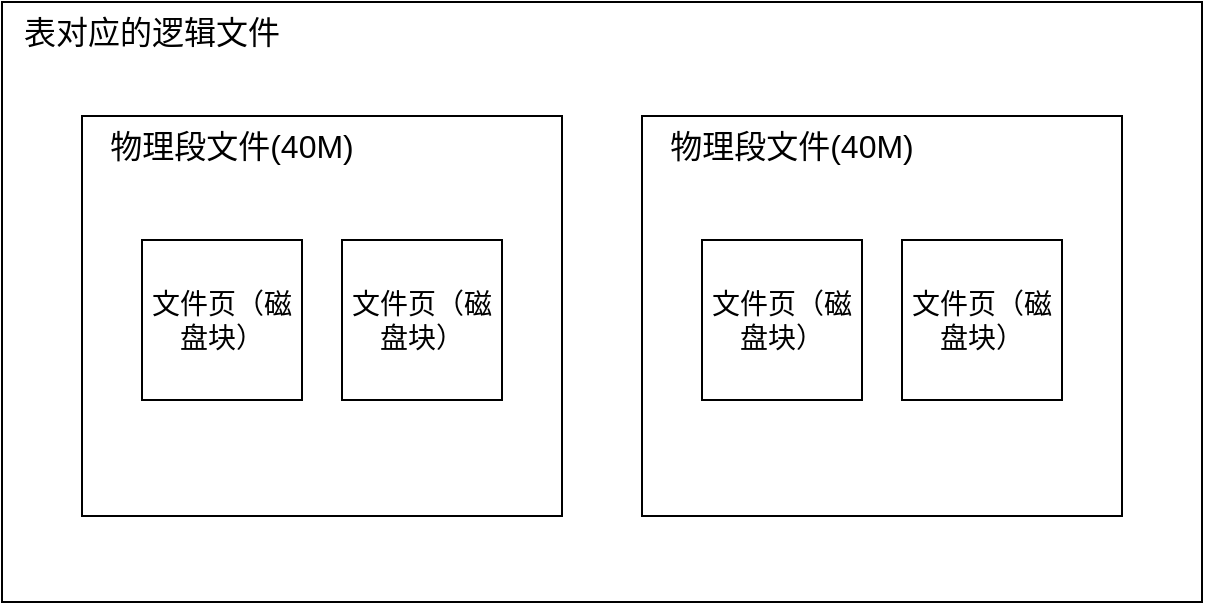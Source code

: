 <mxfile version="20.8.10" type="device" pages="3"><diagram id="6i-mTh_UH_TzNEjwoyA6" name="逻辑文件"><mxGraphModel dx="1050" dy="621" grid="1" gridSize="10" guides="1" tooltips="1" connect="1" arrows="1" fold="1" page="1" pageScale="1" pageWidth="827" pageHeight="1169" math="0" shadow="0"><root><mxCell id="0"/><mxCell id="1" parent="0"/><mxCell id="M5djaBZ4y7IaeSgmQGIt-1" value="" style="rounded=0;whiteSpace=wrap;html=1;fontSize=16;fillColor=none;" parent="1" vertex="1"><mxGeometry x="120" y="40" width="600" height="300" as="geometry"/></mxCell><mxCell id="M5djaBZ4y7IaeSgmQGIt-2" value="" style="rounded=0;whiteSpace=wrap;html=1;fontSize=16;fillColor=none;" parent="1" vertex="1"><mxGeometry x="160" y="97" width="240" height="200" as="geometry"/></mxCell><mxCell id="M5djaBZ4y7IaeSgmQGIt-4" value="&lt;font style=&quot;font-size: 14px;&quot;&gt;文件页（磁盘块）&lt;/font&gt;" style="whiteSpace=wrap;html=1;aspect=fixed;fontSize=14;fillColor=none;" parent="1" vertex="1"><mxGeometry x="190" y="159" width="80" height="80" as="geometry"/></mxCell><mxCell id="M5djaBZ4y7IaeSgmQGIt-5" value="文件页（磁盘块）" style="whiteSpace=wrap;html=1;aspect=fixed;fontSize=14;fillColor=none;" parent="1" vertex="1"><mxGeometry x="290" y="159" width="80" height="80" as="geometry"/></mxCell><mxCell id="M5djaBZ4y7IaeSgmQGIt-8" value="" style="rounded=0;whiteSpace=wrap;html=1;fontSize=16;fillColor=none;" parent="1" vertex="1"><mxGeometry x="440" y="97" width="240" height="200" as="geometry"/></mxCell><mxCell id="M5djaBZ4y7IaeSgmQGIt-9" value="文件页（磁盘块）" style="whiteSpace=wrap;html=1;aspect=fixed;fontSize=14;fillColor=none;" parent="1" vertex="1"><mxGeometry x="470" y="159" width="80" height="80" as="geometry"/></mxCell><mxCell id="M5djaBZ4y7IaeSgmQGIt-10" value="&lt;font style=&quot;font-size: 14px;&quot;&gt;文件页（磁盘块）&lt;/font&gt;" style="whiteSpace=wrap;html=1;aspect=fixed;fontSize=14;fillColor=none;" parent="1" vertex="1"><mxGeometry x="570" y="159" width="80" height="80" as="geometry"/></mxCell><mxCell id="M5djaBZ4y7IaeSgmQGIt-11" value="表对应的逻辑文件" style="text;html=1;strokeColor=none;fillColor=none;align=center;verticalAlign=middle;whiteSpace=wrap;rounded=0;fontSize=16;" parent="1" vertex="1"><mxGeometry x="120" y="40" width="150" height="30" as="geometry"/></mxCell><mxCell id="M5djaBZ4y7IaeSgmQGIt-13" value="物理段文件(40M)" style="text;html=1;strokeColor=none;fillColor=none;align=center;verticalAlign=middle;whiteSpace=wrap;rounded=0;fontSize=16;" parent="1" vertex="1"><mxGeometry x="160" y="97" width="150" height="30" as="geometry"/></mxCell><mxCell id="M5djaBZ4y7IaeSgmQGIt-14" value="物理段文件(40M)" style="text;html=1;strokeColor=none;fillColor=none;align=center;verticalAlign=middle;whiteSpace=wrap;rounded=0;fontSize=16;" parent="1" vertex="1"><mxGeometry x="440" y="97" width="150" height="30" as="geometry"/></mxCell></root></mxGraphModel></diagram><diagram name="文件页（磁盘块）" id="pijT4fY74vi2ZyaxPb9s"><mxGraphModel dx="1050" dy="621" grid="1" gridSize="10" guides="1" tooltips="1" connect="1" arrows="1" fold="1" page="1" pageScale="1" pageWidth="827" pageHeight="1169" math="0" shadow="0"><root><mxCell id="0"/><mxCell id="1" parent="0"/><mxCell id="1PJC9fqcD5t5pfv_9XOt-17" value="" style="group" parent="1" vertex="1" connectable="0"><mxGeometry x="254" y="280" width="320" height="320" as="geometry"/></mxCell><mxCell id="1PJC9fqcD5t5pfv_9XOt-1" value="" style="whiteSpace=wrap;html=1;aspect=fixed;fillColor=none;" parent="1PJC9fqcD5t5pfv_9XOt-17" vertex="1"><mxGeometry width="320" height="320" as="geometry"/></mxCell><mxCell id="1PJC9fqcD5t5pfv_9XOt-2" value="PageHeader" style="rounded=0;whiteSpace=wrap;html=1;fillColor=#f8cecc;fontSize=16;strokeColor=#b85450;" parent="1PJC9fqcD5t5pfv_9XOt-17" vertex="1"><mxGeometry width="120" height="40" as="geometry"/></mxCell><mxCell id="1PJC9fqcD5t5pfv_9XOt-3" value="Item0" style="rounded=0;whiteSpace=wrap;html=1;fontSize=16;fillColor=none;" parent="1PJC9fqcD5t5pfv_9XOt-17" vertex="1"><mxGeometry x="120" width="60" height="40" as="geometry"/></mxCell><mxCell id="1PJC9fqcD5t5pfv_9XOt-5" value="Item1" style="rounded=0;whiteSpace=wrap;html=1;fontSize=16;fillColor=none;" parent="1PJC9fqcD5t5pfv_9XOt-17" vertex="1"><mxGeometry x="180" width="60" height="40" as="geometry"/></mxCell><mxCell id="1PJC9fqcD5t5pfv_9XOt-6" value="Item2" style="rounded=0;whiteSpace=wrap;html=1;fontSize=16;fillColor=none;" parent="1PJC9fqcD5t5pfv_9XOt-17" vertex="1"><mxGeometry x="240" width="60" height="40" as="geometry"/></mxCell><mxCell id="1PJC9fqcD5t5pfv_9XOt-8" value="Special Space" style="rounded=0;whiteSpace=wrap;html=1;fillColor=#e1d5e7;fontSize=16;strokeColor=#9673a6;" parent="1PJC9fqcD5t5pfv_9XOt-17" vertex="1"><mxGeometry x="200" y="280" width="120" height="40" as="geometry"/></mxCell><mxCell id="1PJC9fqcD5t5pfv_9XOt-9" value="Tuple0" style="rounded=0;whiteSpace=wrap;html=1;fontSize=16;fillColor=none;" parent="1PJC9fqcD5t5pfv_9XOt-17" vertex="1"><mxGeometry x="140" y="280" width="60" height="40" as="geometry"/></mxCell><mxCell id="1PJC9fqcD5t5pfv_9XOt-14" style="edgeStyle=orthogonalEdgeStyle;curved=1;orthogonalLoop=1;jettySize=auto;html=1;exitX=0.75;exitY=1;exitDx=0;exitDy=0;entryX=0.5;entryY=0;entryDx=0;entryDy=0;fontSize=16;dashed=1;dashPattern=8 8;" parent="1PJC9fqcD5t5pfv_9XOt-17" source="1PJC9fqcD5t5pfv_9XOt-3" target="1PJC9fqcD5t5pfv_9XOt-9" edge="1"><mxGeometry relative="1" as="geometry"><Array as="points"><mxPoint x="165" y="180"/><mxPoint x="170" y="180"/></Array></mxGeometry></mxCell><mxCell id="1PJC9fqcD5t5pfv_9XOt-10" value="Tuple1" style="rounded=0;whiteSpace=wrap;html=1;fontSize=16;fillColor=none;" parent="1PJC9fqcD5t5pfv_9XOt-17" vertex="1"><mxGeometry x="80" y="280" width="60" height="40" as="geometry"/></mxCell><mxCell id="1PJC9fqcD5t5pfv_9XOt-11" value="Tuple2" style="rounded=0;whiteSpace=wrap;html=1;fontSize=16;fillColor=none;" parent="1PJC9fqcD5t5pfv_9XOt-17" vertex="1"><mxGeometry x="20" y="280" width="60" height="40" as="geometry"/></mxCell><mxCell id="1PJC9fqcD5t5pfv_9XOt-16" style="edgeStyle=orthogonalEdgeStyle;curved=1;orthogonalLoop=1;jettySize=auto;html=1;dashed=1;dashPattern=8 8;fontSize=16;entryX=0.387;entryY=0;entryDx=0;entryDy=0;entryPerimeter=0;" parent="1PJC9fqcD5t5pfv_9XOt-17" source="1PJC9fqcD5t5pfv_9XOt-5" target="1PJC9fqcD5t5pfv_9XOt-10" edge="1"><mxGeometry relative="1" as="geometry"><Array as="points"><mxPoint x="210" y="110"/><mxPoint x="106" y="110"/><mxPoint x="106" y="250"/><mxPoint x="103" y="250"/></Array></mxGeometry></mxCell><mxCell id="1PJC9fqcD5t5pfv_9XOt-15" style="edgeStyle=orthogonalEdgeStyle;curved=1;orthogonalLoop=1;jettySize=auto;html=1;dashed=1;dashPattern=8 8;fontSize=16;entryX=0.75;entryY=0;entryDx=0;entryDy=0;" parent="1PJC9fqcD5t5pfv_9XOt-17" source="1PJC9fqcD5t5pfv_9XOt-6" target="1PJC9fqcD5t5pfv_9XOt-11" edge="1"><mxGeometry relative="1" as="geometry"><Array as="points"><mxPoint x="270" y="70"/><mxPoint x="66" y="70"/></Array><mxPoint x="56" y="280" as="targetPoint"/></mxGeometry></mxCell></root></mxGraphModel></diagram><diagram id="qka3BSbpIGGOtrmCUxL7" name="tuple结构"><mxGraphModel dx="1050" dy="621" grid="1" gridSize="10" guides="1" tooltips="1" connect="1" arrows="1" fold="1" page="1" pageScale="1" pageWidth="827" pageHeight="1169" math="0" shadow="0"><root><mxCell id="0"/><mxCell id="1" parent="0"/><mxCell id="AxoiZ61vjHQ7fD6N3NlC-1" value="" style="rounded=0;whiteSpace=wrap;html=1;" vertex="1" parent="1"><mxGeometry x="240" y="120" width="40" height="80" as="geometry"/></mxCell><mxCell id="AxoiZ61vjHQ7fD6N3NlC-2" value="" style="rounded=0;whiteSpace=wrap;html=1;" vertex="1" parent="1"><mxGeometry x="280" y="120" width="120" height="80" as="geometry"/></mxCell><mxCell id="AxoiZ61vjHQ7fD6N3NlC-3" value="" style="rounded=0;whiteSpace=wrap;html=1;" vertex="1" parent="1"><mxGeometry x="400" y="120" width="120" height="80" as="geometry"/></mxCell></root></mxGraphModel></diagram></mxfile>